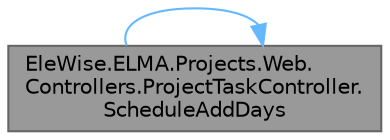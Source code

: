digraph "EleWise.ELMA.Projects.Web.Controllers.ProjectTaskController.ScheduleAddDays"
{
 // LATEX_PDF_SIZE
  bgcolor="transparent";
  edge [fontname=Helvetica,fontsize=10,labelfontname=Helvetica,labelfontsize=10];
  node [fontname=Helvetica,fontsize=10,shape=box,height=0.2,width=0.4];
  rankdir="LR";
  Node1 [id="Node000001",label="EleWise.ELMA.Projects.Web.\lControllers.ProjectTaskController.\lScheduleAddDays",height=0.2,width=0.4,color="gray40", fillcolor="grey60", style="filled", fontcolor="black",tooltip="Прибавляет указанное количество дней к указаной дате, учитывая рабочие дни."];
  Node1 -> Node1 [id="edge1_Node000001_Node000001",color="steelblue1",style="solid",tooltip=" "];
}
